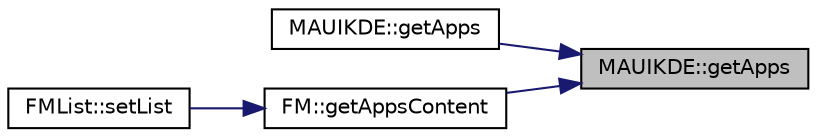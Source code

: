 digraph "MAUIKDE::getApps"
{
 // INTERACTIVE_SVG=YES
 // LATEX_PDF_SIZE
  edge [fontname="Helvetica",fontsize="10",labelfontname="Helvetica",labelfontsize="10"];
  node [fontname="Helvetica",fontsize="10",shape=record];
  rankdir="RL";
  Node12 [label="MAUIKDE::getApps",height=0.2,width=0.4,color="black", fillcolor="grey75", style="filled", fontcolor="black",tooltip=" "];
  Node12 -> Node13 [dir="back",color="midnightblue",fontsize="10",style="solid",fontname="Helvetica"];
  Node13 [label="MAUIKDE::getApps",height=0.2,width=0.4,color="black", fillcolor="white", style="filled",URL="$class_m_a_u_i_k_d_e.html#a94ed99a4a7ee3877f1462b1af3ea10b4",tooltip=" "];
  Node12 -> Node14 [dir="back",color="midnightblue",fontsize="10",style="solid",fontname="Helvetica"];
  Node14 [label="FM::getAppsContent",height=0.2,width=0.4,color="black", fillcolor="white", style="filled",URL="$class_f_m.html#a0863f0d89aa10aa511f6491b95520156",tooltip=" "];
  Node14 -> Node15 [dir="back",color="midnightblue",fontsize="10",style="solid",fontname="Helvetica"];
  Node15 [label="FMList::setList",height=0.2,width=0.4,color="black", fillcolor="white", style="filled",URL="$class_f_m_list.html#a4dba56c4c27222f874af68580d569e1a",tooltip=" "];
}
